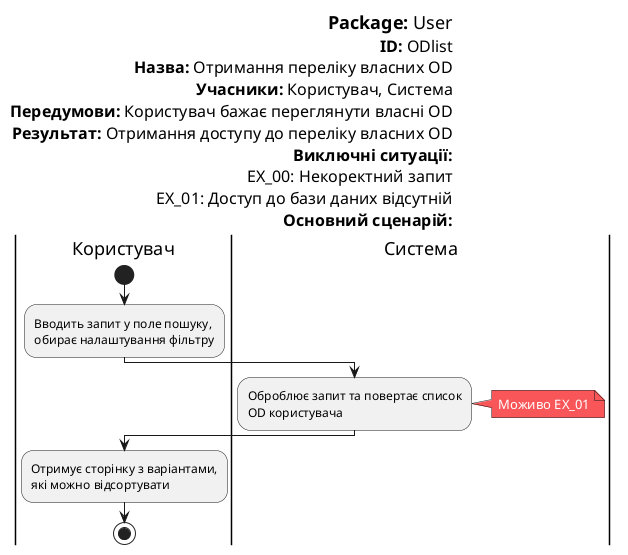 @startuml ODlist

skinparam	shadowing false
skinparam Note {
	BackgroundColor #f85658
	FontColor #ffffff
}

left header
<font color=000 size=18><b>Package:</b> User
<font color=000 size=16><b>ID:</b> ODlist
<font color=000 size=16><b>Назва:</b> Отримання переліку власних OD
<font color=000 size=16><b>Учасники:</b> Користувач, Система
<font color=000 size=16><b>Передумови:</b> Користувач бажає переглянути власні OD
<font color=000 size=16><b>Результат:</b> Отримання доступу до переліку власних OD
<font color=000 size=16><b>Виключні ситуації:</b>
<font color=000 size=16>EX_00: Некоректний запит
<font color=000 size=16>EX_01: Доступ до бази даних відсутній
<font color=000 size=16><b>Основний сценарій:</b>
end header

|Користувач|
start
:Вводить запит у поле пошуку,
обирає налаштування фільтру;

|Система|
:Оброблює запит та повертає список
OD користувача;
note right
	Моживо ЕХ_01
end note

|Користувач|
:Отримує сторінку з варіантами,
які можно відсортувати;

stop;

@enduml
